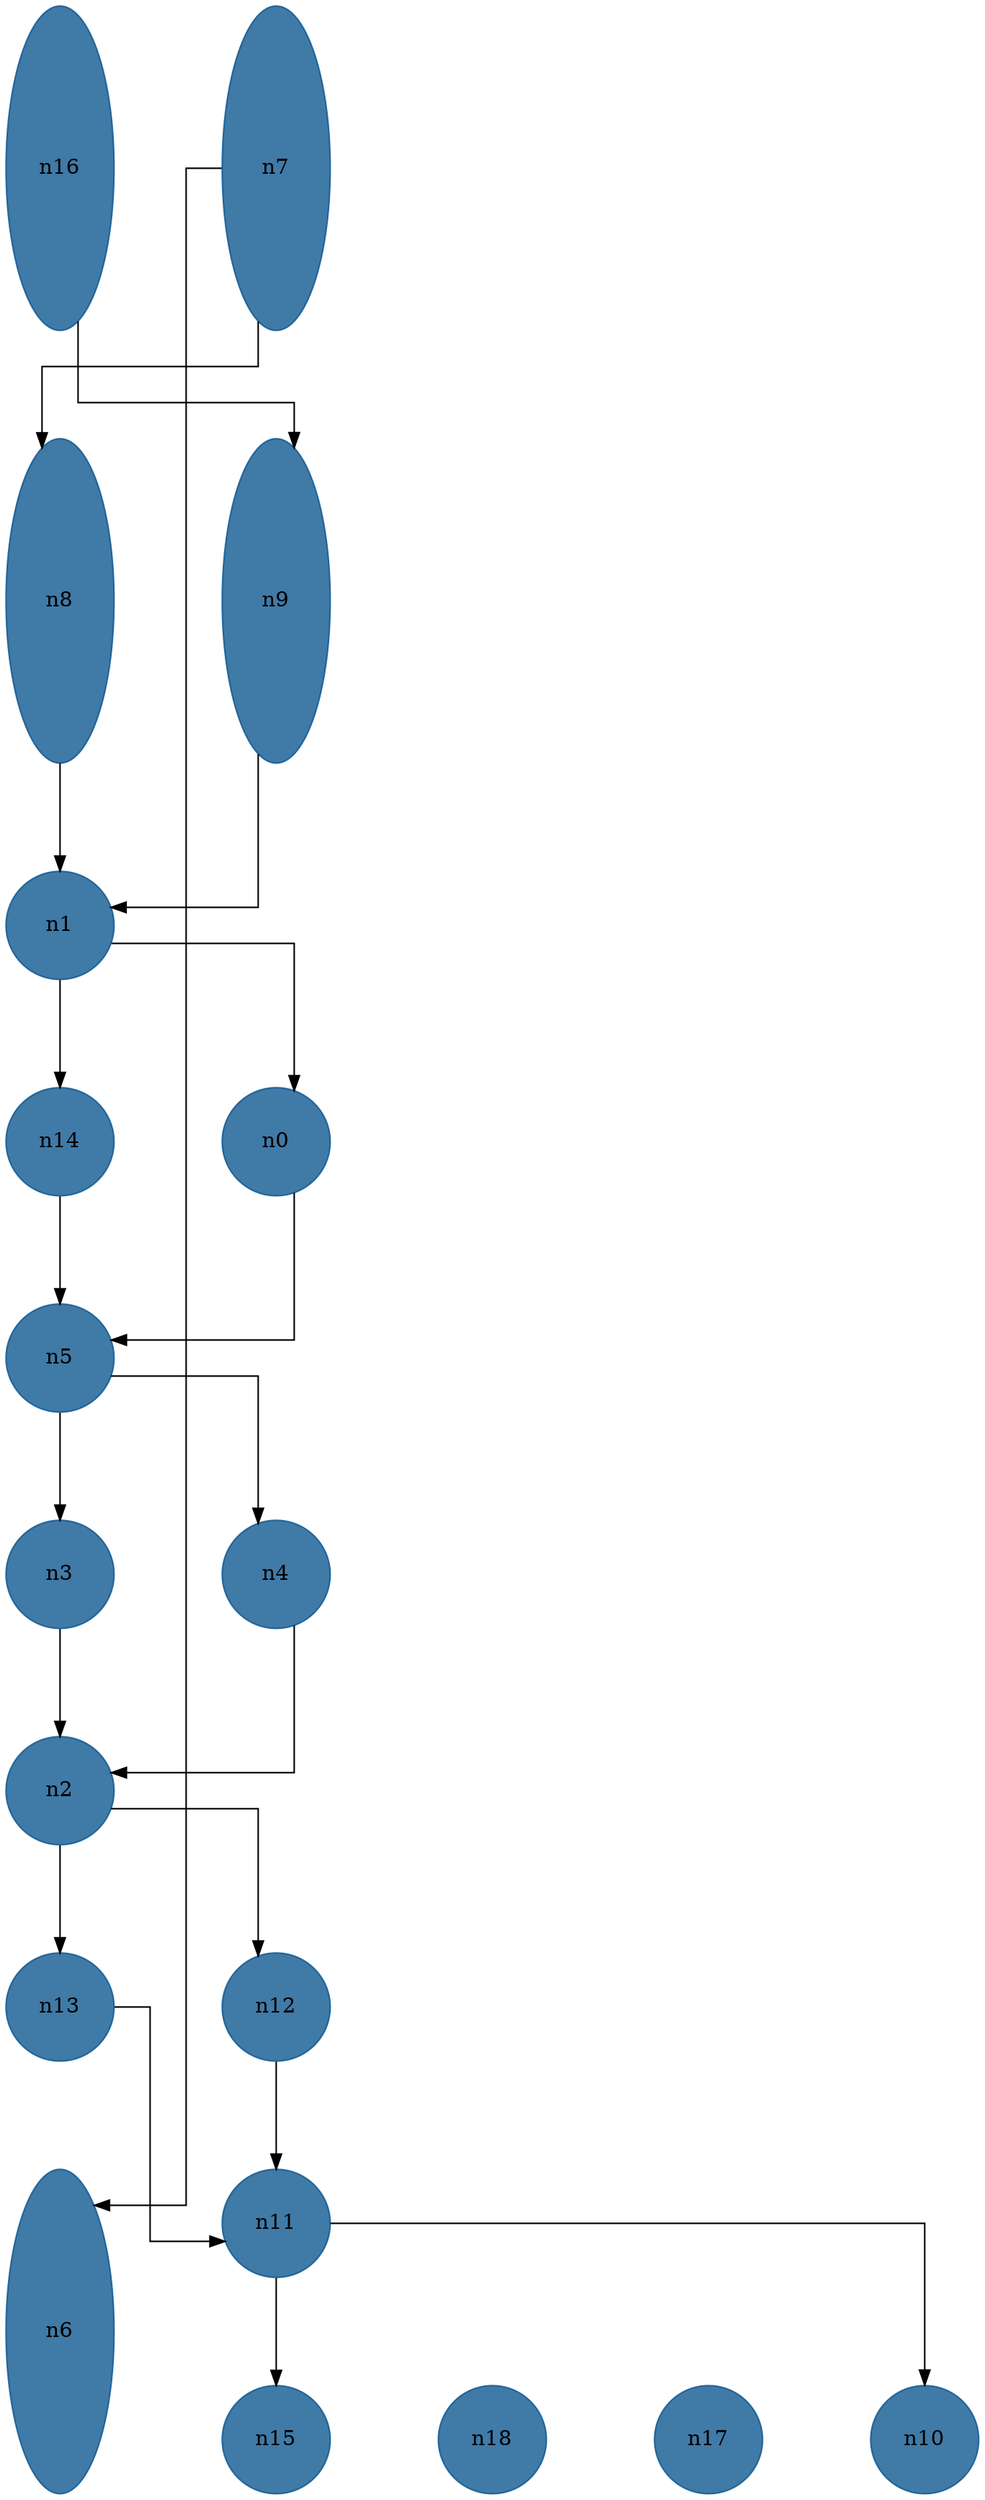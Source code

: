 //do not use DOT to generate pdf use NEATO or FDP
digraph{
layout="neato";
splines="ortho";
n16[shape="ellipse", style="filled", color="#004E8ABF", pos="0,23!", height="3", width="1"];
n16 -> n9;
n7[shape="ellipse", style="filled", color="#004E8ABF", pos="2,23!", height="3", width="1"];
n7 -> n6;
n7 -> n8;
n8[shape="ellipse", style="filled", color="#004E8ABF", pos="0,19!", height="3", width="1"];
n8 -> n1;
n9[shape="ellipse", style="filled", color="#004E8ABF", pos="2,19!", height="3", width="1"];
n9 -> n1;
n1[shape="ellipse", style="filled", color="#004E8ABF", pos="0,16!", height="1", width="1"];
n1 -> n14;
n1 -> n0;
n14[shape="ellipse", style="filled", color="#004E8ABF", pos="0,14!", height="1", width="1"];
n14 -> n5;
n0[shape="ellipse", style="filled", color="#004E8ABF", pos="2,14!", height="1", width="1"];
n0 -> n5;
n5[shape="ellipse", style="filled", color="#004E8ABF", pos="0,12!", height="1", width="1"];
n5 -> n3;
n5 -> n4;
n3[shape="ellipse", style="filled", color="#004E8ABF", pos="0,10!", height="1", width="1"];
n3 -> n2;
n4[shape="ellipse", style="filled", color="#004E8ABF", pos="2,10!", height="1", width="1"];
n4 -> n2;
n2[shape="ellipse", style="filled", color="#004E8ABF", pos="0,8!", height="1", width="1"];
n2 -> n13;
n2 -> n12;
n13[shape="ellipse", style="filled", color="#004E8ABF", pos="0,6!", height="1", width="1"];
n13 -> n11;
n12[shape="ellipse", style="filled", color="#004E8ABF", pos="2,6!", height="1", width="1"];
n12 -> n11;
n6[shape="ellipse", style="filled", color="#004E8ABF", pos="0,3!", height="3", width="1"];
n11[shape="ellipse", style="filled", color="#004E8ABF", pos="2,4!", height="1", width="1"];
n11 -> n15;
n11 -> n10;
n15[shape="ellipse", style="filled", color="#004E8ABF", pos="2,2!", height="1", width="1"];
n18[shape="ellipse", style="filled", color="#004E8ABF", pos="4,2!", height="1", width="1"];
n17[shape="ellipse", style="filled", color="#004E8ABF", pos="6,2!", height="1", width="1"];
n10[shape="ellipse", style="filled", color="#004E8ABF", pos="8,2!", height="1", width="1"];
}